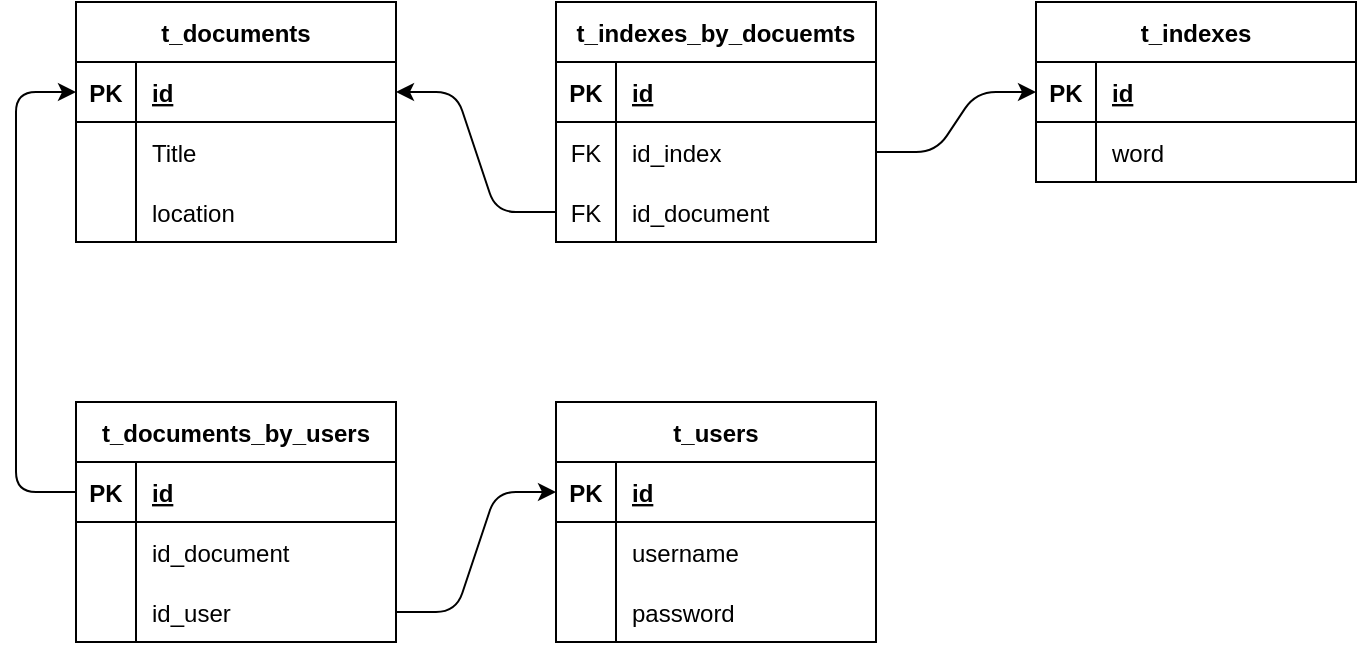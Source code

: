 <mxfile version="18.1.3" type="device"><diagram id="lqJr45miHDhXNhgJVCiw" name="Page-1"><mxGraphModel dx="937" dy="715" grid="1" gridSize="10" guides="1" tooltips="1" connect="1" arrows="1" fold="1" page="1" pageScale="1" pageWidth="850" pageHeight="1100" math="0" shadow="0"><root><mxCell id="0"/><mxCell id="1" parent="0"/><mxCell id="pJMgyLPs3ixT9s7GAf3P-1" value="t_documents" style="shape=table;startSize=30;container=1;collapsible=1;childLayout=tableLayout;fixedRows=1;rowLines=0;fontStyle=1;align=center;resizeLast=1;" vertex="1" parent="1"><mxGeometry x="160" y="120" width="160" height="120" as="geometry"/></mxCell><mxCell id="pJMgyLPs3ixT9s7GAf3P-2" value="" style="shape=tableRow;horizontal=0;startSize=0;swimlaneHead=0;swimlaneBody=0;fillColor=none;collapsible=0;dropTarget=0;points=[[0,0.5],[1,0.5]];portConstraint=eastwest;top=0;left=0;right=0;bottom=1;" vertex="1" parent="pJMgyLPs3ixT9s7GAf3P-1"><mxGeometry y="30" width="160" height="30" as="geometry"/></mxCell><mxCell id="pJMgyLPs3ixT9s7GAf3P-3" value="PK" style="shape=partialRectangle;connectable=0;fillColor=none;top=0;left=0;bottom=0;right=0;fontStyle=1;overflow=hidden;" vertex="1" parent="pJMgyLPs3ixT9s7GAf3P-2"><mxGeometry width="30" height="30" as="geometry"><mxRectangle width="30" height="30" as="alternateBounds"/></mxGeometry></mxCell><mxCell id="pJMgyLPs3ixT9s7GAf3P-4" value="id" style="shape=partialRectangle;connectable=0;fillColor=none;top=0;left=0;bottom=0;right=0;align=left;spacingLeft=6;fontStyle=5;overflow=hidden;" vertex="1" parent="pJMgyLPs3ixT9s7GAf3P-2"><mxGeometry x="30" width="130" height="30" as="geometry"><mxRectangle width="130" height="30" as="alternateBounds"/></mxGeometry></mxCell><mxCell id="pJMgyLPs3ixT9s7GAf3P-5" value="" style="shape=tableRow;horizontal=0;startSize=0;swimlaneHead=0;swimlaneBody=0;fillColor=none;collapsible=0;dropTarget=0;points=[[0,0.5],[1,0.5]];portConstraint=eastwest;top=0;left=0;right=0;bottom=0;" vertex="1" parent="pJMgyLPs3ixT9s7GAf3P-1"><mxGeometry y="60" width="160" height="30" as="geometry"/></mxCell><mxCell id="pJMgyLPs3ixT9s7GAf3P-6" value="" style="shape=partialRectangle;connectable=0;fillColor=none;top=0;left=0;bottom=0;right=0;editable=1;overflow=hidden;" vertex="1" parent="pJMgyLPs3ixT9s7GAf3P-5"><mxGeometry width="30" height="30" as="geometry"><mxRectangle width="30" height="30" as="alternateBounds"/></mxGeometry></mxCell><mxCell id="pJMgyLPs3ixT9s7GAf3P-7" value="Title" style="shape=partialRectangle;connectable=0;fillColor=none;top=0;left=0;bottom=0;right=0;align=left;spacingLeft=6;overflow=hidden;" vertex="1" parent="pJMgyLPs3ixT9s7GAf3P-5"><mxGeometry x="30" width="130" height="30" as="geometry"><mxRectangle width="130" height="30" as="alternateBounds"/></mxGeometry></mxCell><mxCell id="pJMgyLPs3ixT9s7GAf3P-8" value="" style="shape=tableRow;horizontal=0;startSize=0;swimlaneHead=0;swimlaneBody=0;fillColor=none;collapsible=0;dropTarget=0;points=[[0,0.5],[1,0.5]];portConstraint=eastwest;top=0;left=0;right=0;bottom=0;" vertex="1" parent="pJMgyLPs3ixT9s7GAf3P-1"><mxGeometry y="90" width="160" height="30" as="geometry"/></mxCell><mxCell id="pJMgyLPs3ixT9s7GAf3P-9" value="" style="shape=partialRectangle;connectable=0;fillColor=none;top=0;left=0;bottom=0;right=0;editable=1;overflow=hidden;" vertex="1" parent="pJMgyLPs3ixT9s7GAf3P-8"><mxGeometry width="30" height="30" as="geometry"><mxRectangle width="30" height="30" as="alternateBounds"/></mxGeometry></mxCell><mxCell id="pJMgyLPs3ixT9s7GAf3P-10" value="location" style="shape=partialRectangle;connectable=0;fillColor=none;top=0;left=0;bottom=0;right=0;align=left;spacingLeft=6;overflow=hidden;" vertex="1" parent="pJMgyLPs3ixT9s7GAf3P-8"><mxGeometry x="30" width="130" height="30" as="geometry"><mxRectangle width="130" height="30" as="alternateBounds"/></mxGeometry></mxCell><mxCell id="unuGgvgTOaA_ubavGS-o-1" value="t_indexes" style="shape=table;startSize=30;container=1;collapsible=1;childLayout=tableLayout;fixedRows=1;rowLines=0;fontStyle=1;align=center;resizeLast=1;" vertex="1" parent="1"><mxGeometry x="640" y="120" width="160" height="90" as="geometry"/></mxCell><mxCell id="unuGgvgTOaA_ubavGS-o-2" value="" style="shape=tableRow;horizontal=0;startSize=0;swimlaneHead=0;swimlaneBody=0;fillColor=none;collapsible=0;dropTarget=0;points=[[0,0.5],[1,0.5]];portConstraint=eastwest;top=0;left=0;right=0;bottom=1;" vertex="1" parent="unuGgvgTOaA_ubavGS-o-1"><mxGeometry y="30" width="160" height="30" as="geometry"/></mxCell><mxCell id="unuGgvgTOaA_ubavGS-o-3" value="PK" style="shape=partialRectangle;connectable=0;fillColor=none;top=0;left=0;bottom=0;right=0;fontStyle=1;overflow=hidden;" vertex="1" parent="unuGgvgTOaA_ubavGS-o-2"><mxGeometry width="30" height="30" as="geometry"><mxRectangle width="30" height="30" as="alternateBounds"/></mxGeometry></mxCell><mxCell id="unuGgvgTOaA_ubavGS-o-4" value="id" style="shape=partialRectangle;connectable=0;fillColor=none;top=0;left=0;bottom=0;right=0;align=left;spacingLeft=6;fontStyle=5;overflow=hidden;" vertex="1" parent="unuGgvgTOaA_ubavGS-o-2"><mxGeometry x="30" width="130" height="30" as="geometry"><mxRectangle width="130" height="30" as="alternateBounds"/></mxGeometry></mxCell><mxCell id="unuGgvgTOaA_ubavGS-o-5" value="" style="shape=tableRow;horizontal=0;startSize=0;swimlaneHead=0;swimlaneBody=0;fillColor=none;collapsible=0;dropTarget=0;points=[[0,0.5],[1,0.5]];portConstraint=eastwest;top=0;left=0;right=0;bottom=0;" vertex="1" parent="unuGgvgTOaA_ubavGS-o-1"><mxGeometry y="60" width="160" height="30" as="geometry"/></mxCell><mxCell id="unuGgvgTOaA_ubavGS-o-6" value="" style="shape=partialRectangle;connectable=0;fillColor=none;top=0;left=0;bottom=0;right=0;editable=1;overflow=hidden;" vertex="1" parent="unuGgvgTOaA_ubavGS-o-5"><mxGeometry width="30" height="30" as="geometry"><mxRectangle width="30" height="30" as="alternateBounds"/></mxGeometry></mxCell><mxCell id="unuGgvgTOaA_ubavGS-o-7" value="word" style="shape=partialRectangle;connectable=0;fillColor=none;top=0;left=0;bottom=0;right=0;align=left;spacingLeft=6;overflow=hidden;" vertex="1" parent="unuGgvgTOaA_ubavGS-o-5"><mxGeometry x="30" width="130" height="30" as="geometry"><mxRectangle width="130" height="30" as="alternateBounds"/></mxGeometry></mxCell><mxCell id="unuGgvgTOaA_ubavGS-o-11" value="t_indexes_by_docuemts" style="shape=table;startSize=30;container=1;collapsible=1;childLayout=tableLayout;fixedRows=1;rowLines=0;fontStyle=1;align=center;resizeLast=1;" vertex="1" parent="1"><mxGeometry x="400" y="120" width="160" height="120" as="geometry"/></mxCell><mxCell id="unuGgvgTOaA_ubavGS-o-12" value="" style="shape=tableRow;horizontal=0;startSize=0;swimlaneHead=0;swimlaneBody=0;fillColor=none;collapsible=0;dropTarget=0;points=[[0,0.5],[1,0.5]];portConstraint=eastwest;top=0;left=0;right=0;bottom=1;" vertex="1" parent="unuGgvgTOaA_ubavGS-o-11"><mxGeometry y="30" width="160" height="30" as="geometry"/></mxCell><mxCell id="unuGgvgTOaA_ubavGS-o-13" value="PK" style="shape=partialRectangle;connectable=0;fillColor=none;top=0;left=0;bottom=0;right=0;fontStyle=1;overflow=hidden;" vertex="1" parent="unuGgvgTOaA_ubavGS-o-12"><mxGeometry width="30" height="30" as="geometry"><mxRectangle width="30" height="30" as="alternateBounds"/></mxGeometry></mxCell><mxCell id="unuGgvgTOaA_ubavGS-o-14" value="id" style="shape=partialRectangle;connectable=0;fillColor=none;top=0;left=0;bottom=0;right=0;align=left;spacingLeft=6;fontStyle=5;overflow=hidden;" vertex="1" parent="unuGgvgTOaA_ubavGS-o-12"><mxGeometry x="30" width="130" height="30" as="geometry"><mxRectangle width="130" height="30" as="alternateBounds"/></mxGeometry></mxCell><mxCell id="unuGgvgTOaA_ubavGS-o-15" value="" style="shape=tableRow;horizontal=0;startSize=0;swimlaneHead=0;swimlaneBody=0;fillColor=none;collapsible=0;dropTarget=0;points=[[0,0.5],[1,0.5]];portConstraint=eastwest;top=0;left=0;right=0;bottom=0;" vertex="1" parent="unuGgvgTOaA_ubavGS-o-11"><mxGeometry y="60" width="160" height="30" as="geometry"/></mxCell><mxCell id="unuGgvgTOaA_ubavGS-o-16" value="FK" style="shape=partialRectangle;connectable=0;fillColor=none;top=0;left=0;bottom=0;right=0;editable=1;overflow=hidden;" vertex="1" parent="unuGgvgTOaA_ubavGS-o-15"><mxGeometry width="30" height="30" as="geometry"><mxRectangle width="30" height="30" as="alternateBounds"/></mxGeometry></mxCell><mxCell id="unuGgvgTOaA_ubavGS-o-17" value="id_index" style="shape=partialRectangle;connectable=0;fillColor=none;top=0;left=0;bottom=0;right=0;align=left;spacingLeft=6;overflow=hidden;" vertex="1" parent="unuGgvgTOaA_ubavGS-o-15"><mxGeometry x="30" width="130" height="30" as="geometry"><mxRectangle width="130" height="30" as="alternateBounds"/></mxGeometry></mxCell><mxCell id="unuGgvgTOaA_ubavGS-o-18" value="" style="shape=tableRow;horizontal=0;startSize=0;swimlaneHead=0;swimlaneBody=0;fillColor=none;collapsible=0;dropTarget=0;points=[[0,0.5],[1,0.5]];portConstraint=eastwest;top=0;left=0;right=0;bottom=0;" vertex="1" parent="unuGgvgTOaA_ubavGS-o-11"><mxGeometry y="90" width="160" height="30" as="geometry"/></mxCell><mxCell id="unuGgvgTOaA_ubavGS-o-19" value="FK" style="shape=partialRectangle;connectable=0;fillColor=none;top=0;left=0;bottom=0;right=0;editable=1;overflow=hidden;" vertex="1" parent="unuGgvgTOaA_ubavGS-o-18"><mxGeometry width="30" height="30" as="geometry"><mxRectangle width="30" height="30" as="alternateBounds"/></mxGeometry></mxCell><mxCell id="unuGgvgTOaA_ubavGS-o-20" value="id_document" style="shape=partialRectangle;connectable=0;fillColor=none;top=0;left=0;bottom=0;right=0;align=left;spacingLeft=6;overflow=hidden;" vertex="1" parent="unuGgvgTOaA_ubavGS-o-18"><mxGeometry x="30" width="130" height="30" as="geometry"><mxRectangle width="130" height="30" as="alternateBounds"/></mxGeometry></mxCell><mxCell id="unuGgvgTOaA_ubavGS-o-21" style="edgeStyle=entityRelationEdgeStyle;orthogonalLoop=1;jettySize=auto;html=1;exitX=0;exitY=0.5;exitDx=0;exitDy=0;entryX=1;entryY=0.5;entryDx=0;entryDy=0;" edge="1" parent="1" source="unuGgvgTOaA_ubavGS-o-18" target="pJMgyLPs3ixT9s7GAf3P-2"><mxGeometry relative="1" as="geometry"/></mxCell><mxCell id="unuGgvgTOaA_ubavGS-o-22" style="edgeStyle=entityRelationEdgeStyle;orthogonalLoop=1;jettySize=auto;html=1;exitX=1;exitY=0.5;exitDx=0;exitDy=0;entryX=0;entryY=0.5;entryDx=0;entryDy=0;" edge="1" parent="1" source="unuGgvgTOaA_ubavGS-o-15" target="unuGgvgTOaA_ubavGS-o-2"><mxGeometry relative="1" as="geometry"/></mxCell><mxCell id="unuGgvgTOaA_ubavGS-o-23" value="t_users" style="shape=table;startSize=30;container=1;collapsible=1;childLayout=tableLayout;fixedRows=1;rowLines=0;fontStyle=1;align=center;resizeLast=1;" vertex="1" parent="1"><mxGeometry x="400" y="320" width="160" height="120" as="geometry"/></mxCell><mxCell id="unuGgvgTOaA_ubavGS-o-24" value="" style="shape=tableRow;horizontal=0;startSize=0;swimlaneHead=0;swimlaneBody=0;fillColor=none;collapsible=0;dropTarget=0;points=[[0,0.5],[1,0.5]];portConstraint=eastwest;top=0;left=0;right=0;bottom=1;" vertex="1" parent="unuGgvgTOaA_ubavGS-o-23"><mxGeometry y="30" width="160" height="30" as="geometry"/></mxCell><mxCell id="unuGgvgTOaA_ubavGS-o-25" value="PK" style="shape=partialRectangle;connectable=0;fillColor=none;top=0;left=0;bottom=0;right=0;fontStyle=1;overflow=hidden;" vertex="1" parent="unuGgvgTOaA_ubavGS-o-24"><mxGeometry width="30" height="30" as="geometry"><mxRectangle width="30" height="30" as="alternateBounds"/></mxGeometry></mxCell><mxCell id="unuGgvgTOaA_ubavGS-o-26" value="id" style="shape=partialRectangle;connectable=0;fillColor=none;top=0;left=0;bottom=0;right=0;align=left;spacingLeft=6;fontStyle=5;overflow=hidden;" vertex="1" parent="unuGgvgTOaA_ubavGS-o-24"><mxGeometry x="30" width="130" height="30" as="geometry"><mxRectangle width="130" height="30" as="alternateBounds"/></mxGeometry></mxCell><mxCell id="unuGgvgTOaA_ubavGS-o-27" value="" style="shape=tableRow;horizontal=0;startSize=0;swimlaneHead=0;swimlaneBody=0;fillColor=none;collapsible=0;dropTarget=0;points=[[0,0.5],[1,0.5]];portConstraint=eastwest;top=0;left=0;right=0;bottom=0;" vertex="1" parent="unuGgvgTOaA_ubavGS-o-23"><mxGeometry y="60" width="160" height="30" as="geometry"/></mxCell><mxCell id="unuGgvgTOaA_ubavGS-o-28" value="" style="shape=partialRectangle;connectable=0;fillColor=none;top=0;left=0;bottom=0;right=0;editable=1;overflow=hidden;" vertex="1" parent="unuGgvgTOaA_ubavGS-o-27"><mxGeometry width="30" height="30" as="geometry"><mxRectangle width="30" height="30" as="alternateBounds"/></mxGeometry></mxCell><mxCell id="unuGgvgTOaA_ubavGS-o-29" value="username" style="shape=partialRectangle;connectable=0;fillColor=none;top=0;left=0;bottom=0;right=0;align=left;spacingLeft=6;overflow=hidden;" vertex="1" parent="unuGgvgTOaA_ubavGS-o-27"><mxGeometry x="30" width="130" height="30" as="geometry"><mxRectangle width="130" height="30" as="alternateBounds"/></mxGeometry></mxCell><mxCell id="unuGgvgTOaA_ubavGS-o-30" value="" style="shape=tableRow;horizontal=0;startSize=0;swimlaneHead=0;swimlaneBody=0;fillColor=none;collapsible=0;dropTarget=0;points=[[0,0.5],[1,0.5]];portConstraint=eastwest;top=0;left=0;right=0;bottom=0;" vertex="1" parent="unuGgvgTOaA_ubavGS-o-23"><mxGeometry y="90" width="160" height="30" as="geometry"/></mxCell><mxCell id="unuGgvgTOaA_ubavGS-o-31" value="" style="shape=partialRectangle;connectable=0;fillColor=none;top=0;left=0;bottom=0;right=0;editable=1;overflow=hidden;" vertex="1" parent="unuGgvgTOaA_ubavGS-o-30"><mxGeometry width="30" height="30" as="geometry"><mxRectangle width="30" height="30" as="alternateBounds"/></mxGeometry></mxCell><mxCell id="unuGgvgTOaA_ubavGS-o-32" value="password" style="shape=partialRectangle;connectable=0;fillColor=none;top=0;left=0;bottom=0;right=0;align=left;spacingLeft=6;overflow=hidden;" vertex="1" parent="unuGgvgTOaA_ubavGS-o-30"><mxGeometry x="30" width="130" height="30" as="geometry"><mxRectangle width="130" height="30" as="alternateBounds"/></mxGeometry></mxCell><mxCell id="unuGgvgTOaA_ubavGS-o-33" value="t_documents_by_users" style="shape=table;startSize=30;container=1;collapsible=1;childLayout=tableLayout;fixedRows=1;rowLines=0;fontStyle=1;align=center;resizeLast=1;" vertex="1" parent="1"><mxGeometry x="160" y="320" width="160" height="120" as="geometry"/></mxCell><mxCell id="unuGgvgTOaA_ubavGS-o-34" value="" style="shape=tableRow;horizontal=0;startSize=0;swimlaneHead=0;swimlaneBody=0;fillColor=none;collapsible=0;dropTarget=0;points=[[0,0.5],[1,0.5]];portConstraint=eastwest;top=0;left=0;right=0;bottom=1;" vertex="1" parent="unuGgvgTOaA_ubavGS-o-33"><mxGeometry y="30" width="160" height="30" as="geometry"/></mxCell><mxCell id="unuGgvgTOaA_ubavGS-o-35" value="PK" style="shape=partialRectangle;connectable=0;fillColor=none;top=0;left=0;bottom=0;right=0;fontStyle=1;overflow=hidden;" vertex="1" parent="unuGgvgTOaA_ubavGS-o-34"><mxGeometry width="30" height="30" as="geometry"><mxRectangle width="30" height="30" as="alternateBounds"/></mxGeometry></mxCell><mxCell id="unuGgvgTOaA_ubavGS-o-36" value="id" style="shape=partialRectangle;connectable=0;fillColor=none;top=0;left=0;bottom=0;right=0;align=left;spacingLeft=6;fontStyle=5;overflow=hidden;" vertex="1" parent="unuGgvgTOaA_ubavGS-o-34"><mxGeometry x="30" width="130" height="30" as="geometry"><mxRectangle width="130" height="30" as="alternateBounds"/></mxGeometry></mxCell><mxCell id="unuGgvgTOaA_ubavGS-o-37" value="" style="shape=tableRow;horizontal=0;startSize=0;swimlaneHead=0;swimlaneBody=0;fillColor=none;collapsible=0;dropTarget=0;points=[[0,0.5],[1,0.5]];portConstraint=eastwest;top=0;left=0;right=0;bottom=0;" vertex="1" parent="unuGgvgTOaA_ubavGS-o-33"><mxGeometry y="60" width="160" height="30" as="geometry"/></mxCell><mxCell id="unuGgvgTOaA_ubavGS-o-38" value="" style="shape=partialRectangle;connectable=0;fillColor=none;top=0;left=0;bottom=0;right=0;editable=1;overflow=hidden;" vertex="1" parent="unuGgvgTOaA_ubavGS-o-37"><mxGeometry width="30" height="30" as="geometry"><mxRectangle width="30" height="30" as="alternateBounds"/></mxGeometry></mxCell><mxCell id="unuGgvgTOaA_ubavGS-o-39" value="id_document" style="shape=partialRectangle;connectable=0;fillColor=none;top=0;left=0;bottom=0;right=0;align=left;spacingLeft=6;overflow=hidden;" vertex="1" parent="unuGgvgTOaA_ubavGS-o-37"><mxGeometry x="30" width="130" height="30" as="geometry"><mxRectangle width="130" height="30" as="alternateBounds"/></mxGeometry></mxCell><mxCell id="unuGgvgTOaA_ubavGS-o-40" value="" style="shape=tableRow;horizontal=0;startSize=0;swimlaneHead=0;swimlaneBody=0;fillColor=none;collapsible=0;dropTarget=0;points=[[0,0.5],[1,0.5]];portConstraint=eastwest;top=0;left=0;right=0;bottom=0;" vertex="1" parent="unuGgvgTOaA_ubavGS-o-33"><mxGeometry y="90" width="160" height="30" as="geometry"/></mxCell><mxCell id="unuGgvgTOaA_ubavGS-o-41" value="" style="shape=partialRectangle;connectable=0;fillColor=none;top=0;left=0;bottom=0;right=0;editable=1;overflow=hidden;" vertex="1" parent="unuGgvgTOaA_ubavGS-o-40"><mxGeometry width="30" height="30" as="geometry"><mxRectangle width="30" height="30" as="alternateBounds"/></mxGeometry></mxCell><mxCell id="unuGgvgTOaA_ubavGS-o-42" value="id_user" style="shape=partialRectangle;connectable=0;fillColor=none;top=0;left=0;bottom=0;right=0;align=left;spacingLeft=6;overflow=hidden;" vertex="1" parent="unuGgvgTOaA_ubavGS-o-40"><mxGeometry x="30" width="130" height="30" as="geometry"><mxRectangle width="130" height="30" as="alternateBounds"/></mxGeometry></mxCell><mxCell id="unuGgvgTOaA_ubavGS-o-43" style="edgeStyle=entityRelationEdgeStyle;orthogonalLoop=1;jettySize=auto;html=1;exitX=1;exitY=0.5;exitDx=0;exitDy=0;entryX=0;entryY=0.5;entryDx=0;entryDy=0;" edge="1" parent="1" source="unuGgvgTOaA_ubavGS-o-40" target="unuGgvgTOaA_ubavGS-o-24"><mxGeometry relative="1" as="geometry"/></mxCell><mxCell id="unuGgvgTOaA_ubavGS-o-46" value="" style="endArrow=classic;html=1;entryX=0;entryY=0.5;entryDx=0;entryDy=0;exitX=0;exitY=0.5;exitDx=0;exitDy=0;" edge="1" parent="1" source="unuGgvgTOaA_ubavGS-o-34" target="pJMgyLPs3ixT9s7GAf3P-2"><mxGeometry width="50" height="50" relative="1" as="geometry"><mxPoint x="400" y="390" as="sourcePoint"/><mxPoint x="450" y="340" as="targetPoint"/><Array as="points"><mxPoint x="130" y="365"/><mxPoint x="130" y="165"/></Array></mxGeometry></mxCell></root></mxGraphModel></diagram></mxfile>